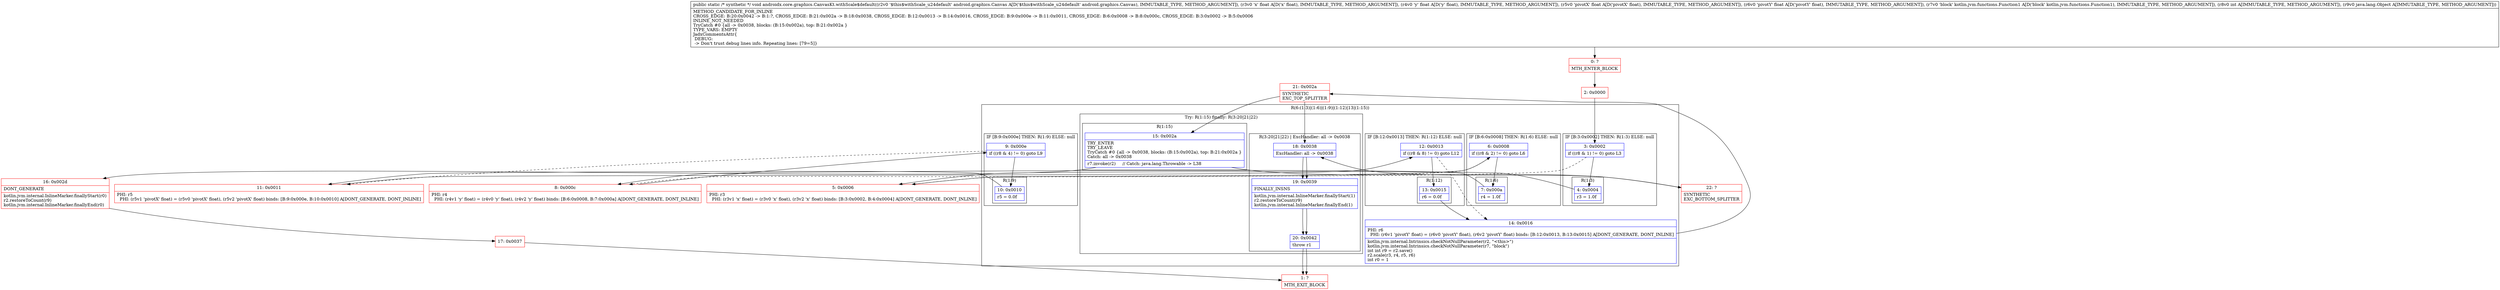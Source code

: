 digraph "CFG forandroidx.core.graphics.CanvasKt.withScale$default(Landroid\/graphics\/Canvas;FFFFLkotlin\/jvm\/functions\/Function1;ILjava\/lang\/Object;)V" {
subgraph cluster_Region_1980461430 {
label = "R(6:(1:3)|(1:6)|(1:9)|(1:12)|13|(1:15))";
node [shape=record,color=blue];
subgraph cluster_IfRegion_388128284 {
label = "IF [B:3:0x0002] THEN: R(1:3) ELSE: null";
node [shape=record,color=blue];
Node_3 [shape=record,label="{3\:\ 0x0002|if ((r8 & 1) != 0) goto L3\l}"];
subgraph cluster_Region_2011314210 {
label = "R(1:3)";
node [shape=record,color=blue];
Node_4 [shape=record,label="{4\:\ 0x0004|r3 = 1.0f\l}"];
}
}
subgraph cluster_IfRegion_1881946234 {
label = "IF [B:6:0x0008] THEN: R(1:6) ELSE: null";
node [shape=record,color=blue];
Node_6 [shape=record,label="{6\:\ 0x0008|if ((r8 & 2) != 0) goto L6\l}"];
subgraph cluster_Region_562907837 {
label = "R(1:6)";
node [shape=record,color=blue];
Node_7 [shape=record,label="{7\:\ 0x000a|r4 = 1.0f\l}"];
}
}
subgraph cluster_IfRegion_618275374 {
label = "IF [B:9:0x000e] THEN: R(1:9) ELSE: null";
node [shape=record,color=blue];
Node_9 [shape=record,label="{9\:\ 0x000e|if ((r8 & 4) != 0) goto L9\l}"];
subgraph cluster_Region_1109343679 {
label = "R(1:9)";
node [shape=record,color=blue];
Node_10 [shape=record,label="{10\:\ 0x0010|r5 = 0.0f\l}"];
}
}
subgraph cluster_IfRegion_1407267438 {
label = "IF [B:12:0x0013] THEN: R(1:12) ELSE: null";
node [shape=record,color=blue];
Node_12 [shape=record,label="{12\:\ 0x0013|if ((r8 & 8) != 0) goto L12\l}"];
subgraph cluster_Region_410141197 {
label = "R(1:12)";
node [shape=record,color=blue];
Node_13 [shape=record,label="{13\:\ 0x0015|r6 = 0.0f\l}"];
}
}
Node_14 [shape=record,label="{14\:\ 0x0016|PHI: r6 \l  PHI: (r6v1 'pivotY' float) = (r6v0 'pivotY' float), (r6v2 'pivotY' float) binds: [B:12:0x0013, B:13:0x0015] A[DONT_GENERATE, DONT_INLINE]\l|kotlin.jvm.internal.Intrinsics.checkNotNullParameter(r2, \"\<this\>\")\lkotlin.jvm.internal.Intrinsics.checkNotNullParameter(r7, \"block\")\lint int r9 = r2.save()\lr2.scale(r3, r4, r5, r6)\lint r0 = 1\l}"];
subgraph cluster_TryCatchRegion_1842141311 {
label = "Try: R(1:15) finally: R(3:20|21|22)";
node [shape=record,color=blue];
subgraph cluster_Region_1451614908 {
label = "R(1:15)";
node [shape=record,color=blue];
Node_15 [shape=record,label="{15\:\ 0x002a|TRY_ENTER\lTRY_LEAVE\lTryCatch #0 \{all \-\> 0x0038, blocks: (B:15:0x002a), top: B:21:0x002a \}\lCatch: all \-\> 0x0038\l|r7.invoke(r2)     \/\/ Catch: java.lang.Throwable \-\> L38\l}"];
}
subgraph cluster_Region_282309049 {
label = "R(3:20|21|22) | ExcHandler: all \-\> 0x0038\l";
node [shape=record,color=blue];
Node_18 [shape=record,label="{18\:\ 0x0038|ExcHandler: all \-\> 0x0038\l}"];
Node_19 [shape=record,label="{19\:\ 0x0039|FINALLY_INSNS\l|kotlin.jvm.internal.InlineMarker.finallyStart(1)\lr2.restoreToCount(r9)\lkotlin.jvm.internal.InlineMarker.finallyEnd(1)\l}"];
Node_20 [shape=record,label="{20\:\ 0x0042|throw r1\l}"];
}
}
}
subgraph cluster_Region_282309049 {
label = "R(3:20|21|22) | ExcHandler: all \-\> 0x0038\l";
node [shape=record,color=blue];
Node_18 [shape=record,label="{18\:\ 0x0038|ExcHandler: all \-\> 0x0038\l}"];
Node_19 [shape=record,label="{19\:\ 0x0039|FINALLY_INSNS\l|kotlin.jvm.internal.InlineMarker.finallyStart(1)\lr2.restoreToCount(r9)\lkotlin.jvm.internal.InlineMarker.finallyEnd(1)\l}"];
Node_20 [shape=record,label="{20\:\ 0x0042|throw r1\l}"];
}
Node_0 [shape=record,color=red,label="{0\:\ ?|MTH_ENTER_BLOCK\l}"];
Node_2 [shape=record,color=red,label="{2\:\ 0x0000}"];
Node_5 [shape=record,color=red,label="{5\:\ 0x0006|PHI: r3 \l  PHI: (r3v1 'x' float) = (r3v0 'x' float), (r3v2 'x' float) binds: [B:3:0x0002, B:4:0x0004] A[DONT_GENERATE, DONT_INLINE]\l}"];
Node_8 [shape=record,color=red,label="{8\:\ 0x000c|PHI: r4 \l  PHI: (r4v1 'y' float) = (r4v0 'y' float), (r4v2 'y' float) binds: [B:6:0x0008, B:7:0x000a] A[DONT_GENERATE, DONT_INLINE]\l}"];
Node_11 [shape=record,color=red,label="{11\:\ 0x0011|PHI: r5 \l  PHI: (r5v1 'pivotX' float) = (r5v0 'pivotX' float), (r5v2 'pivotX' float) binds: [B:9:0x000e, B:10:0x0010] A[DONT_GENERATE, DONT_INLINE]\l}"];
Node_21 [shape=record,color=red,label="{21\:\ 0x002a|SYNTHETIC\lEXC_TOP_SPLITTER\l}"];
Node_16 [shape=record,color=red,label="{16\:\ 0x002d|DONT_GENERATE\l|kotlin.jvm.internal.InlineMarker.finallyStart(r0)\lr2.restoreToCount(r9)\lkotlin.jvm.internal.InlineMarker.finallyEnd(r0)\l}"];
Node_17 [shape=record,color=red,label="{17\:\ 0x0037}"];
Node_1 [shape=record,color=red,label="{1\:\ ?|MTH_EXIT_BLOCK\l}"];
Node_22 [shape=record,color=red,label="{22\:\ ?|SYNTHETIC\lEXC_BOTTOM_SPLITTER\l}"];
MethodNode[shape=record,label="{public static \/* synthetic *\/ void androidx.core.graphics.CanvasKt.withScale$default((r2v0 '$this$withScale_u24default' android.graphics.Canvas A[D('$this$withScale_u24default' android.graphics.Canvas), IMMUTABLE_TYPE, METHOD_ARGUMENT]), (r3v0 'x' float A[D('x' float), IMMUTABLE_TYPE, METHOD_ARGUMENT]), (r4v0 'y' float A[D('y' float), IMMUTABLE_TYPE, METHOD_ARGUMENT]), (r5v0 'pivotX' float A[D('pivotX' float), IMMUTABLE_TYPE, METHOD_ARGUMENT]), (r6v0 'pivotY' float A[D('pivotY' float), IMMUTABLE_TYPE, METHOD_ARGUMENT]), (r7v0 'block' kotlin.jvm.functions.Function1 A[D('block' kotlin.jvm.functions.Function1), IMMUTABLE_TYPE, METHOD_ARGUMENT]), (r8v0 int A[IMMUTABLE_TYPE, METHOD_ARGUMENT]), (r9v0 java.lang.Object A[IMMUTABLE_TYPE, METHOD_ARGUMENT]))  | METHOD_CANDIDATE_FOR_INLINE\lCROSS_EDGE: B:20:0x0042 \-\> B:1:?, CROSS_EDGE: B:21:0x002a \-\> B:18:0x0038, CROSS_EDGE: B:12:0x0013 \-\> B:14:0x0016, CROSS_EDGE: B:9:0x000e \-\> B:11:0x0011, CROSS_EDGE: B:6:0x0008 \-\> B:8:0x000c, CROSS_EDGE: B:3:0x0002 \-\> B:5:0x0006\lINLINE_NOT_NEEDED\lTryCatch #0 \{all \-\> 0x0038, blocks: (B:15:0x002a), top: B:21:0x002a \}\lTYPE_VARS: EMPTY\lJadxCommentsAttr\{\l DEBUG: \l \-\> Don't trust debug lines info. Repeating lines: [79=5]\}\l}"];
MethodNode -> Node_0;Node_3 -> Node_4;
Node_3 -> Node_5[style=dashed];
Node_4 -> Node_5;
Node_6 -> Node_7;
Node_6 -> Node_8[style=dashed];
Node_7 -> Node_8;
Node_9 -> Node_10;
Node_9 -> Node_11[style=dashed];
Node_10 -> Node_11;
Node_12 -> Node_13;
Node_12 -> Node_14[style=dashed];
Node_13 -> Node_14;
Node_14 -> Node_21;
Node_15 -> Node_16;
Node_15 -> Node_22;
Node_18 -> Node_19;
Node_19 -> Node_20;
Node_20 -> Node_1;
Node_18 -> Node_19;
Node_19 -> Node_20;
Node_20 -> Node_1;
Node_0 -> Node_2;
Node_2 -> Node_3;
Node_5 -> Node_6;
Node_8 -> Node_9;
Node_11 -> Node_12;
Node_21 -> Node_15;
Node_21 -> Node_18;
Node_16 -> Node_17;
Node_17 -> Node_1;
Node_22 -> Node_18;
}

